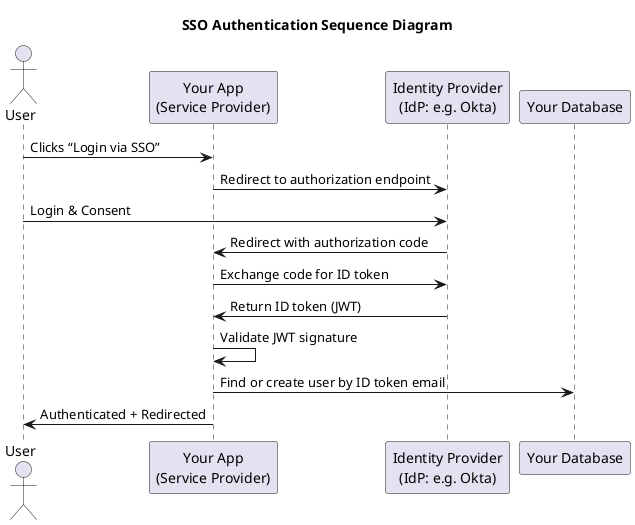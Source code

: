 @startuml daysave sso_auth_seq
title SSO Authentication Sequence Diagram
actor User
participant "Your App\n(Service Provider)" as SP
participant "Identity Provider\n(IdP: e.g. Okta)" as IdP
participant "Your Database" as DB

User -> SP : Clicks “Login via SSO”
SP -> IdP : Redirect to authorization endpoint
User -> IdP : Login & Consent
IdP -> SP : Redirect with authorization code

SP -> IdP : Exchange code for ID token
IdP -> SP : Return ID token (JWT)

SP -> SP : Validate JWT signature
SP -> DB : Find or create user by ID token email
SP -> User : Authenticated + Redirected
@enduml
